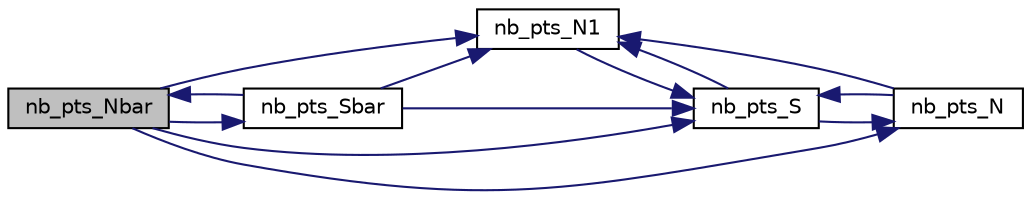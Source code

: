 digraph "nb_pts_Nbar"
{
  edge [fontname="Helvetica",fontsize="10",labelfontname="Helvetica",labelfontsize="10"];
  node [fontname="Helvetica",fontsize="10",shape=record];
  rankdir="LR";
  Node4183 [label="nb_pts_Nbar",height=0.2,width=0.4,color="black", fillcolor="grey75", style="filled", fontcolor="black"];
  Node4183 -> Node4184 [color="midnightblue",fontsize="10",style="solid",fontname="Helvetica"];
  Node4184 [label="nb_pts_Sbar",height=0.2,width=0.4,color="black", fillcolor="white", style="filled",URL="$db/da0/lib_2foundations_2geometry_2orthogonal__points_8_c.html#a986dda26505c9934c771578b084f67cc"];
  Node4184 -> Node4185 [color="midnightblue",fontsize="10",style="solid",fontname="Helvetica"];
  Node4185 [label="nb_pts_S",height=0.2,width=0.4,color="black", fillcolor="white", style="filled",URL="$db/da0/lib_2foundations_2geometry_2orthogonal__points_8_c.html#a9bc3dec6e722644d182738102c3e04f3"];
  Node4185 -> Node4186 [color="midnightblue",fontsize="10",style="solid",fontname="Helvetica"];
  Node4186 [label="nb_pts_N",height=0.2,width=0.4,color="black", fillcolor="white", style="filled",URL="$db/da0/lib_2foundations_2geometry_2orthogonal__points_8_c.html#a93e16898c27b1d1c0a6405a7b0615ba6"];
  Node4186 -> Node4185 [color="midnightblue",fontsize="10",style="solid",fontname="Helvetica"];
  Node4186 -> Node4187 [color="midnightblue",fontsize="10",style="solid",fontname="Helvetica"];
  Node4187 [label="nb_pts_N1",height=0.2,width=0.4,color="black", fillcolor="white", style="filled",URL="$db/da0/lib_2foundations_2geometry_2orthogonal__points_8_c.html#ae0f2e1c76523db67b4ec9629ccc35bc6"];
  Node4187 -> Node4185 [color="midnightblue",fontsize="10",style="solid",fontname="Helvetica"];
  Node4185 -> Node4187 [color="midnightblue",fontsize="10",style="solid",fontname="Helvetica"];
  Node4184 -> Node4183 [color="midnightblue",fontsize="10",style="solid",fontname="Helvetica"];
  Node4184 -> Node4187 [color="midnightblue",fontsize="10",style="solid",fontname="Helvetica"];
  Node4183 -> Node4186 [color="midnightblue",fontsize="10",style="solid",fontname="Helvetica"];
  Node4183 -> Node4185 [color="midnightblue",fontsize="10",style="solid",fontname="Helvetica"];
  Node4183 -> Node4187 [color="midnightblue",fontsize="10",style="solid",fontname="Helvetica"];
}
